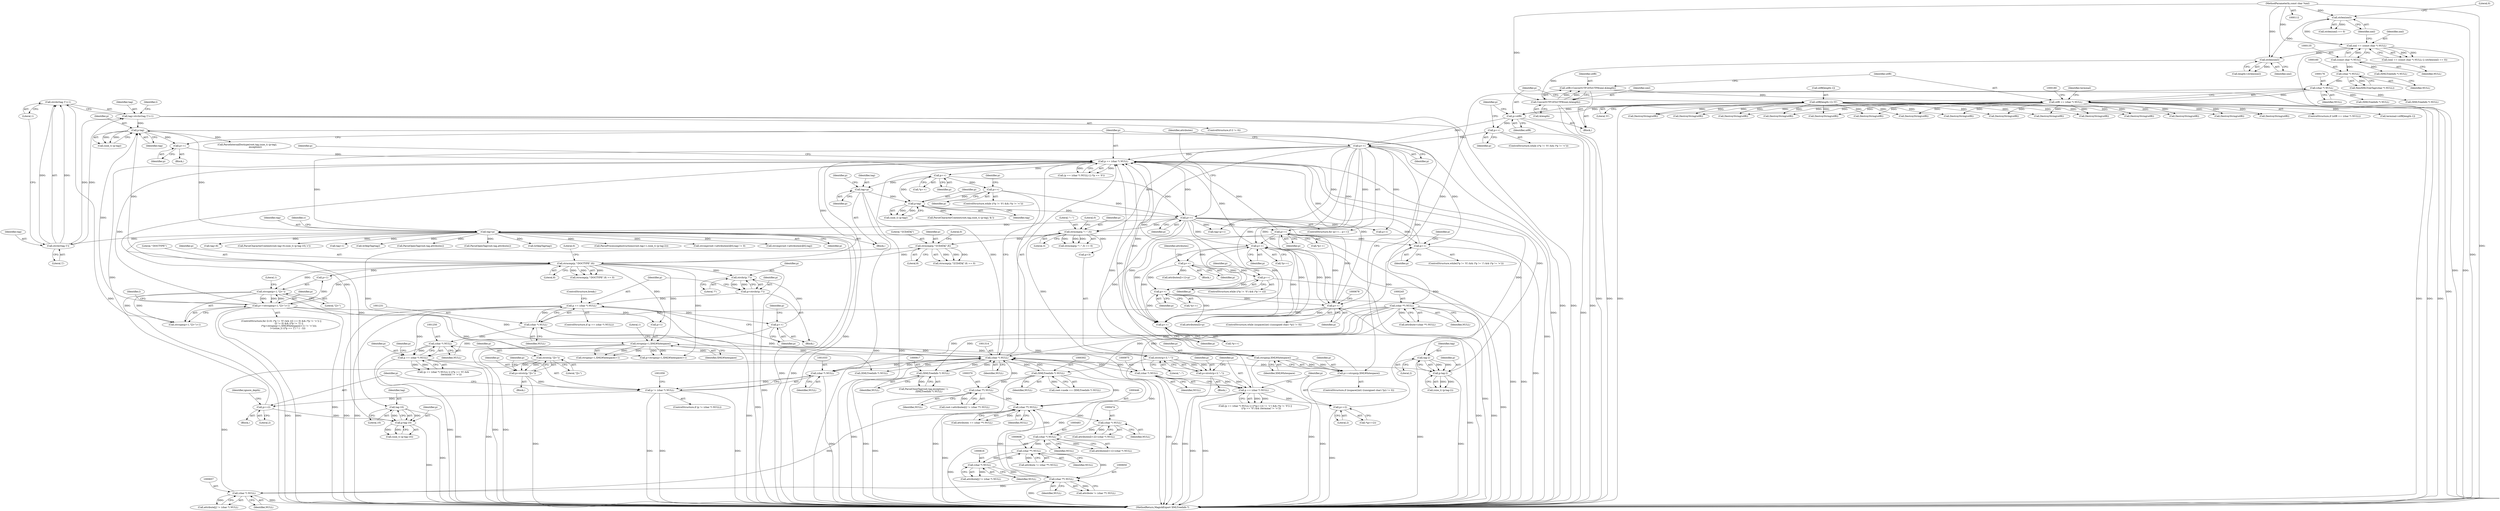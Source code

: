 digraph "0_ImageMagick_fc6080f1321fd21e86ef916195cc110b05d9effb_0@API" {
"1001176" [label="(Call,strchr(tag,'[')+1)"];
"1001177" [label="(Call,strchr(tag,'['))"];
"1000264" [label="(Call,tag=p)"];
"1000254" [label="(Call,p++)"];
"1000218" [label="(Call,p++)"];
"1000205" [label="(Call,p=utf8)"];
"1000198" [label="(Call,utf8[length-1]='\0')"];
"1000173" [label="(Call,utf8 == (char *) NULL)"];
"1000166" [label="(Call,utf8=ConvertUTF16ToUTF8(xml,&length))"];
"1000168" [label="(Call,ConvertUTF16ToUTF8(xml,&length))"];
"1000164" [label="(Call,strlen(xml))"];
"1000138" [label="(Call,strlen(xml))"];
"1000132" [label="(Call,xml == (const char *) NULL)"];
"1000113" [label="(MethodParameterIn,const char *xml)"];
"1000134" [label="(Call,(const char *) NULL)"];
"1000175" [label="(Call,(char *) NULL)"];
"1000159" [label="(Call,(char *) NULL)"];
"1000256" [label="(Call,p++)"];
"1001350" [label="(Call,p++)"];
"1001323" [label="(Call,p++)"];
"1001311" [label="(Call,p == (char *) NULL)"];
"1000713" [label="(Call,p++)"];
"1000559" [label="(Call,p++)"];
"1000550" [label="(Call,p++)"];
"1000531" [label="(Call,p++)"];
"1000515" [label="(Call,p++)"];
"1000684" [label="(Call,p++)"];
"1000334" [label="(Call,p++)"];
"1000703" [label="(Call,p++)"];
"1001134" [label="(Call,p+=strcspn(p+1,\"[]>\")+1)"];
"1001137" [label="(Call,strcspn(p+1,\"[]>\"))"];
"1001078" [label="(Call,strncmp(p,\"!DOCTYPE\",8))"];
"1001018" [label="(Call,strncmp(p,\"![CDATA[\",8))"];
"1000957" [label="(Call,strncmp(p,\"!--\",3))"];
"1000949" [label="(Call,p+=strspn(p,XMLWhitespace))"];
"1000951" [label="(Call,strspn(p,XMLWhitespace))"];
"1001116" [label="(Call,strspn(p+1,XMLWhitespace))"];
"1000972" [label="(Call,p == (char *) NULL)"];
"1000963" [label="(Call,p=strstr(p+3,\"--\"))"];
"1000965" [label="(Call,strstr(p+3,\"--\"))"];
"1000974" [label="(Call,(char *) NULL)"];
"1001313" [label="(Call,(char *) NULL)"];
"1001249" [label="(Call,(char *) NULL)"];
"1001230" [label="(Call,(char *) NULL)"];
"1000244" [label="(Call,(char **) NULL)"];
"1000649" [label="(Call,(char **) NULL)"];
"1000615" [label="(Call,(char *) NULL)"];
"1000607" [label="(Call,(char **) NULL)"];
"1000482" [label="(Call,(char *) NULL)"];
"1000473" [label="(Call,(char *) NULL)"];
"1000445" [label="(Call,(char **) NULL)"];
"1000301" [label="(Call,(XMLTreeInfo *) NULL)"];
"1000656" [label="(Call,(char *) NULL)"];
"1000369" [label="(Call,(char **) NULL)"];
"1000916" [label="(Call,(XMLTreeInfo *) NULL)"];
"1001032" [label="(Call,(char *) NULL)"];
"1001036" [label="(Call,p+=2)"];
"1001030" [label="(Call,p != (char *) NULL)"];
"1001024" [label="(Call,p=strstr(p,\"]]>\"))"];
"1001026" [label="(Call,strstr(p,\"]]>\"))"];
"1001211" [label="(Call,p++)"];
"1001193" [label="(Call,p-tag)"];
"1001174" [label="(Call,tag=strchr(tag,'[')+1)"];
"1001050" [label="(Call,p-tag-10)"];
"1001052" [label="(Call,tag-10)"];
"1000981" [label="(Call,p+=2)"];
"1001285" [label="(Call,p-tag-2)"];
"1001247" [label="(Call,p == (char *) NULL)"];
"1001228" [label="(Call,p == (char *) NULL)"];
"1001222" [label="(Call,p=strchr(p,'?'))"];
"1001224" [label="(Call,strchr(p,'?'))"];
"1001234" [label="(Call,p++)"];
"1001287" [label="(Call,tag-2)"];
"1001367" [label="(Call,p-tag)"];
"1001326" [label="(Call,tag=p)"];
"1001232" [label="(Identifier,NULL)"];
"1000611" [label="(Call,attribute[j] != (char *) NULL)"];
"1000922" [label="(Call,DestroyString(utf8))"];
"1000656" [label="(Call,(char *) NULL)"];
"1000473" [label="(Call,(char *) NULL)"];
"1000605" [label="(Call,attribute != (char **) NULL)"];
"1000188" [label="(Call,(XMLTreeInfo *) NULL)"];
"1001116" [label="(Call,strspn(p+1,XMLWhitespace))"];
"1001141" [label="(Literal,\"[]>\")"];
"1000192" [label="(Identifier,terminal)"];
"1001251" [label="(Identifier,NULL)"];
"1001115" [label="(Call,strspn(p+1,XMLWhitespace)+1)"];
"1001289" [label="(Literal,2)"];
"1000303" [label="(Identifier,NULL)"];
"1001176" [label="(Call,strchr(tag,'[')+1)"];
"1000373" [label="(Call,strcmp(root->attributes[i][0],tag))"];
"1000266" [label="(Identifier,p)"];
"1000544" [label="(Identifier,p)"];
"1000532" [label="(Identifier,p)"];
"1000371" [label="(Identifier,NULL)"];
"1000205" [label="(Call,p=utf8)"];
"1000953" [label="(Identifier,XMLWhitespace)"];
"1001226" [label="(Literal,'?')"];
"1000219" [label="(Identifier,p)"];
"1001024" [label="(Call,p=strstr(p,\"]]>\"))"];
"1000199" [label="(Call,utf8[length-1])"];
"1000443" [label="(Call,attributes == (char **) NULL)"];
"1001283" [label="(Call,(size_t) (p-tag-2))"];
"1001286" [label="(Identifier,p)"];
"1001223" [label="(Identifier,p)"];
"1000369" [label="(Call,(char **) NULL)"];
"1001045" [label="(Call,tag+8)"];
"1000535" [label="(Identifier,attributes)"];
"1000445" [label="(Call,(char **) NULL)"];
"1001078" [label="(Call,strncmp(p,\"!DOCTYPE\",8))"];
"1000257" [label="(Identifier,p)"];
"1001365" [label="(Call,(size_t) (p-tag))"];
"1001037" [label="(Identifier,p)"];
"1000208" [label="(ControlStructure,while ((*p != '\0') && (*p != '<')))"];
"1000963" [label="(Call,p=strstr(p+3,\"--\"))"];
"1001026" [label="(Call,strstr(p,\"]]>\"))"];
"1000939" [label="(ControlStructure,if (isspace((int) ((unsigned char) *p)) != 0))"];
"1000133" [label="(Identifier,xml)"];
"1000134" [label="(Call,(const char *) NULL)"];
"1000166" [label="(Call,utf8=ConvertUTF16ToUTF8(xml,&length))"];
"1000712" [label="(Call,*p++)"];
"1000140" [label="(Literal,0)"];
"1000684" [label="(Call,p++)"];
"1000865" [label="(Call,tag=p+1)"];
"1000971" [label="(Call,(p == (char *) NULL) || ((*(p+=2) != '>') && (*p != '\0')) ||\n                ((*p == '\0') && (terminal != '>')))"];
"1001340" [label="(ControlStructure,while ((*p != '\0') && (*p != '<')))"];
"1000363" [label="(Call,root->attributes[i] != (char **) NULL)"];
"1000172" [label="(ControlStructure,if (utf8 == (char *) NULL))"];
"1000560" [label="(Identifier,p)"];
"1000980" [label="(Call,*(p+=2))"];
"1001229" [label="(Identifier,p)"];
"1000516" [label="(Identifier,p)"];
"1001315" [label="(Identifier,NULL)"];
"1000256" [label="(Call,p++)"];
"1000974" [label="(Call,(char *) NULL)"];
"1001032" [label="(Call,(char *) NULL)"];
"1000911" [label="(Call,ParseCloseTag(root,tag,exception) !=\n              (XMLTreeInfo *) NULL)"];
"1001328" [label="(Identifier,p)"];
"1001255" [label="(Identifier,p)"];
"1000692" [label="(Identifier,p)"];
"1001239" [label="(Identifier,p)"];
"1000714" [label="(Identifier,p)"];
"1001080" [label="(Literal,\"!DOCTYPE\")"];
"1000981" [label="(Call,p+=2)"];
"1001185" [label="(Block,)"];
"1000514" [label="(Call,*p++)"];
"1001247" [label="(Call,p == (char *) NULL)"];
"1000132" [label="(Call,xml == (const char *) NULL)"];
"1000916" [label="(Call,(XMLTreeInfo *) NULL)"];
"1000674" [label="(ControlStructure,while (isspace((int) ((unsigned char) *p)) != 0))"];
"1001048" [label="(Call,(size_t) (p-tag-10))"];
"1000559" [label="(Call,p++)"];
"1001362" [label="(Call,ParseCharacterContent(root,tag,(size_t) (p-tag),'&'))"];
"1001287" [label="(Call,tag-2)"];
"1000131" [label="(Call,(xml == (const char *) NULL) || (strlen(xml) == 0))"];
"1000950" [label="(Identifier,p)"];
"1001022" [label="(Literal,0)"];
"1001310" [label="(Call,(p == (char *) NULL) || (*p == '\0'))"];
"1001043" [label="(Call,ParseCharacterContent(root,tag+8,(size_t) (p-tag-10),'c'))"];
"1000258" [label="(Block,)"];
"1001081" [label="(Literal,8)"];
"1001135" [label="(Identifier,p)"];
"1001035" [label="(Block,)"];
"1001034" [label="(Identifier,NULL)"];
"1001369" [label="(Identifier,tag)"];
"1001136" [label="(Call,strcspn(p+1,\"[]>\")+1)"];
"1001029" [label="(ControlStructure,if (p != (char *) NULL))"];
"1001194" [label="(Identifier,p)"];
"1000239" [label="(Call,(XMLTreeInfo *) NULL)"];
"1000151" [label="(Call,(XMLTreeInfo *) NULL)"];
"1001020" [label="(Literal,\"![CDATA[\")"];
"1000658" [label="(Identifier,NULL)"];
"1001246" [label="(Call,(p == (char *) NULL) || ((*p == '\0') &&\n                      (terminal != '>')))"];
"1000255" [label="(Identifier,p)"];
"1000335" [label="(Identifier,p)"];
"1001313" [label="(Call,(char *) NULL)"];
"1000333" [label="(Call,*p++)"];
"1001368" [label="(Identifier,p)"];
"1001221" [label="(Block,)"];
"1000960" [label="(Literal,3)"];
"1001225" [label="(Identifier,p)"];
"1000962" [label="(Block,)"];
"1000982" [label="(Identifier,p)"];
"1000246" [label="(Identifier,NULL)"];
"1000113" [label="(MethodParameterIn,const char *xml)"];
"1001031" [label="(Identifier,p)"];
"1001120" [label="(Identifier,XMLWhitespace)"];
"1001280" [label="(Call,tag+1)"];
"1001036" [label="(Call,p+=2)"];
"1000137" [label="(Call,strlen(xml) == 0)"];
"1001018" [label="(Call,strncmp(p,\"![CDATA[\",8))"];
"1001193" [label="(Call,p-tag)"];
"1000162" [label="(Call,length=strlen(xml))"];
"1001117" [label="(Call,p+1)"];
"1000754" [label="(Call,DestroyString(utf8))"];
"1001249" [label="(Call,(char *) NULL)"];
"1000204" [label="(Literal,'\0')"];
"1000609" [label="(Identifier,NULL)"];
"1000165" [label="(Identifier,xml)"];
"1001285" [label="(Call,p-tag-2)"];
"1001224" [label="(Call,strchr(p,'?'))"];
"1000812" [label="(Call,IsSkipTag(tag))"];
"1000959" [label="(Literal,\"!--\")"];
"1000164" [label="(Call,strlen(xml))"];
"1000964" [label="(Identifier,p)"];
"1000983" [label="(Literal,2)"];
"1001204" [label="(Call,DestroyString(utf8))"];
"1000533" [label="(Call,attributes[l+1]=p)"];
"1001177" [label="(Call,strchr(tag,'['))"];
"1000952" [label="(Identifier,p)"];
"1000851" [label="(Call,DestroyString(utf8))"];
"1000177" [label="(Identifier,NULL)"];
"1001050" [label="(Call,p-tag-10)"];
"1000242" [label="(Call,attribute=(char **) NULL)"];
"1000515" [label="(Call,p++)"];
"1000244" [label="(Call,(char **) NULL)"];
"1000168" [label="(Call,ConvertUTF16ToUTF8(xml,&length))"];
"1001113" [label="(Call,p+strspn(p+1,XMLWhitespace)+1)"];
"1001387" [label="(Call,(XMLTreeInfo *) NULL)"];
"1001380" [label="(Call,DestroyString(utf8))"];
"1000704" [label="(Identifier,p)"];
"1001027" [label="(Identifier,p)"];
"1001019" [label="(Identifier,p)"];
"1000254" [label="(Call,p++)"];
"1000170" [label="(Call,&length)"];
"1001079" [label="(Identifier,p)"];
"1000550" [label="(Call,p++)"];
"1000301" [label="(Call,(XMLTreeInfo *) NULL)"];
"1001228" [label="(Call,p == (char *) NULL)"];
"1000815" [label="(Call,ParseOpenTag(root,tag,attributes))"];
"1000966" [label="(Call,p+3)"];
"1001288" [label="(Identifier,tag)"];
"1000174" [label="(Identifier,utf8)"];
"1000530" [label="(Block,)"];
"1001052" [label="(Call,tag-10)"];
"1000158" [label="(Call,NewXMLTreeTag((char *) NULL))"];
"1001271" [label="(Call,DestroyString(utf8))"];
"1000540" [label="(ControlStructure,while ((*p != '\0') && (*p != c)))"];
"1000482" [label="(Call,(char *) NULL)"];
"1000617" [label="(Identifier,NULL)"];
"1001170" [label="(ControlStructure,if (l != 0))"];
"1001068" [label="(Call,DestroyString(utf8))"];
"1001222" [label="(Call,p=strchr(p,'?'))"];
"1000965" [label="(Call,strstr(p+3,\"--\"))"];
"1000138" [label="(Call,strlen(xml))"];
"1000961" [label="(Literal,0)"];
"1001025" [label="(Identifier,p)"];
"1000958" [label="(Identifier,p)"];
"1000951" [label="(Call,strspn(p,XMLWhitespace))"];
"1000169" [label="(Identifier,xml)"];
"1001367" [label="(Call,p-tag)"];
"1000485" [label="(Call,attributes[l]=p)"];
"1001175" [label="(Identifier,tag)"];
"1000206" [label="(Identifier,p)"];
"1000115" [label="(Block,)"];
"1000447" [label="(Identifier,NULL)"];
"1001041" [label="(Identifier,ignore_depth)"];
"1000484" [label="(Identifier,NULL)"];
"1000771" [label="(Call,ParseOpenTag(root,tag,attributes))"];
"1000918" [label="(Identifier,NULL)"];
"1000652" [label="(Call,attribute[j] != (char *) NULL)"];
"1001038" [label="(Literal,2)"];
"1000236" [label="(Call,DestroyString(utf8))"];
"1001051" [label="(Identifier,p)"];
"1000264" [label="(Call,tag=p)"];
"1001179" [label="(Literal,'[')"];
"1001211" [label="(Call,p++)"];
"1000460" [label="(Call,DestroyString(utf8))"];
"1001021" [label="(Literal,8)"];
"1000161" [label="(Identifier,NULL)"];
"1000607" [label="(Call,(char **) NULL)"];
"1001054" [label="(Literal,10)"];
"1000956" [label="(Call,strncmp(p,\"!--\",3) == 0)"];
"1001326" [label="(Call,tag=p)"];
"1000139" [label="(Identifier,xml)"];
"1000253" [label="(ControlStructure,for (p++; ; p++))"];
"1000703" [label="(Call,p++)"];
"1001311" [label="(Call,p == (char *) NULL)"];
"1001318" [label="(Identifier,p)"];
"1000767" [label="(Call,IsSkipTag(tag))"];
"1000551" [label="(Identifier,p)"];
"1000268" [label="(Identifier,c)"];
"1000167" [label="(Identifier,utf8)"];
"1000265" [label="(Identifier,tag)"];
"1000972" [label="(Call,p == (char *) NULL)"];
"1000713" [label="(Call,p++)"];
"1000475" [label="(Identifier,NULL)"];
"1000976" [label="(Identifier,NULL)"];
"1001008" [label="(Call,DestroyString(utf8))"];
"1001323" [label="(Call,p++)"];
"1001195" [label="(Identifier,tag)"];
"1001278" [label="(Call,ParseProcessingInstructions(root,tag+1,(size_t) (p-tag-2)))"];
"1000531" [label="(Call,p++)"];
"1001248" [label="(Identifier,p)"];
"1001327" [label="(Identifier,tag)"];
"1000957" [label="(Call,strncmp(p,\"!--\",3))"];
"1000467" [label="(Call,attributes[l+2]=(char *) NULL)"];
"1001344" [label="(Identifier,p)"];
"1001180" [label="(Literal,1)"];
"1000651" [label="(Identifier,NULL)"];
"1000334" [label="(Call,p++)"];
"1000136" [label="(Identifier,NULL)"];
"1001174" [label="(Call,tag=strchr(tag,'[')+1)"];
"1000688" [label="(ControlStructure,while((*p != '\0') && (*p != '/') && (*p != '>')))"];
"1001121" [label="(Literal,1)"];
"1001234" [label="(Call,p++)"];
"1000212" [label="(Identifier,p)"];
"1000649" [label="(Call,(char **) NULL)"];
"1000159" [label="(Call,(char *) NULL)"];
"1001188" [label="(Call,ParseInternalDoctype(root,tag,(size_t) (p-tag),\n                      exception))"];
"1001351" [label="(Identifier,p)"];
"1001235" [label="(Identifier,p)"];
"1000218" [label="(Call,p++)"];
"1001134" [label="(Call,p+=strcspn(p+1,\"[]>\")+1)"];
"1001324" [label="(Identifier,p)"];
"1001124" [label="(Identifier,l)"];
"1000207" [label="(Identifier,utf8)"];
"1001137" [label="(Call,strcspn(p+1,\"[]>\"))"];
"1000895" [label="(Call,DestroyString(utf8))"];
"1001077" [label="(Call,strncmp(p,\"!DOCTYPE\",8) == 0)"];
"1001302" [label="(Call,DestroyString(utf8))"];
"1001212" [label="(Identifier,p)"];
"1000685" [label="(Identifier,p)"];
"1001191" [label="(Call,(size_t) (p-tag))"];
"1000315" [label="(Call,DestroyString(utf8))"];
"1000969" [label="(Literal,\"--\")"];
"1001178" [label="(Identifier,tag)"];
"1001350" [label="(Call,p++)"];
"1001142" [label="(Literal,1)"];
"1001183" [label="(Identifier,l)"];
"1001023" [label="(Block,)"];
"1001230" [label="(Call,(char *) NULL)"];
"1001437" [label="(MethodReturn,MagickExport XMLTreeInfo *)"];
"1001333" [label="(Identifier,p)"];
"1000558" [label="(Call,*p++)"];
"1001030" [label="(Call,p != (char *) NULL)"];
"1000615" [label="(Call,(char *) NULL)"];
"1001053" [label="(Identifier,tag)"];
"1001084" [label="(ControlStructure,for (l=0; (*p != '\0') && (((l == 0) && (*p != '>')) ||\n                     ((l != 0) && ((*p != ']') ||\n                     (*(p+strspn(p+1,XMLWhitespace)+1) != '>'))));\n                  l=(ssize_t) ((*p == '[') ? 1 : l)))"];
"1001322" [label="(Call,*p++)"];
"1001028" [label="(Literal,\"]]>\")"];
"1001233" [label="(ControlStructure,break;)"];
"1001312" [label="(Identifier,p)"];
"1000173" [label="(Call,utf8 == (char *) NULL)"];
"1000973" [label="(Identifier,p)"];
"1000476" [label="(Call,attributes[l+1]=(char *) NULL)"];
"1001082" [label="(Literal,0)"];
"1000593" [label="(Call,DestroyString(utf8))"];
"1001163" [label="(Call,DestroyString(utf8))"];
"1000198" [label="(Call,utf8[length-1]='\0')"];
"1000949" [label="(Call,p+=strspn(p,XMLWhitespace))"];
"1000191" [label="(Call,terminal=utf8[length-1])"];
"1000647" [label="(Call,attribute != (char **) NULL)"];
"1001138" [label="(Call,p+1)"];
"1000297" [label="(Call,root->node == (XMLTreeInfo *) NULL)"];
"1001227" [label="(ControlStructure,if (p == (char *) NULL))"];
"1000175" [label="(Call,(char *) NULL)"];
"1000372" [label="(Call,strcmp(root->attributes[i][0],tag) != 0)"];
"1000867" [label="(Call,p+1)"];
"1000260" [label="(Identifier,attributes)"];
"1001017" [label="(Call,strncmp(p,\"![CDATA[\",8) == 0)"];
"1001176" -> "1001174"  [label="AST: "];
"1001176" -> "1001180"  [label="CFG: "];
"1001177" -> "1001176"  [label="AST: "];
"1001180" -> "1001176"  [label="AST: "];
"1001174" -> "1001176"  [label="CFG: "];
"1001176" -> "1001437"  [label="DDG: "];
"1001177" -> "1001176"  [label="DDG: "];
"1001177" -> "1001176"  [label="DDG: "];
"1001177" -> "1001179"  [label="CFG: "];
"1001178" -> "1001177"  [label="AST: "];
"1001179" -> "1001177"  [label="AST: "];
"1001180" -> "1001177"  [label="CFG: "];
"1001177" -> "1001174"  [label="DDG: "];
"1001177" -> "1001174"  [label="DDG: "];
"1000264" -> "1001177"  [label="DDG: "];
"1000264" -> "1000258"  [label="AST: "];
"1000264" -> "1000266"  [label="CFG: "];
"1000265" -> "1000264"  [label="AST: "];
"1000266" -> "1000264"  [label="AST: "];
"1000268" -> "1000264"  [label="CFG: "];
"1000264" -> "1001437"  [label="DDG: "];
"1000264" -> "1001437"  [label="DDG: "];
"1000254" -> "1000264"  [label="DDG: "];
"1000256" -> "1000264"  [label="DDG: "];
"1000264" -> "1000372"  [label="DDG: "];
"1000264" -> "1000373"  [label="DDG: "];
"1000264" -> "1000767"  [label="DDG: "];
"1000264" -> "1000771"  [label="DDG: "];
"1000264" -> "1000812"  [label="DDG: "];
"1000264" -> "1000815"  [label="DDG: "];
"1000264" -> "1001043"  [label="DDG: "];
"1000264" -> "1001045"  [label="DDG: "];
"1000264" -> "1001052"  [label="DDG: "];
"1000264" -> "1001193"  [label="DDG: "];
"1000264" -> "1001278"  [label="DDG: "];
"1000264" -> "1001280"  [label="DDG: "];
"1000264" -> "1001287"  [label="DDG: "];
"1000254" -> "1000253"  [label="AST: "];
"1000254" -> "1000255"  [label="CFG: "];
"1000255" -> "1000254"  [label="AST: "];
"1000260" -> "1000254"  [label="CFG: "];
"1000218" -> "1000254"  [label="DDG: "];
"1000205" -> "1000254"  [label="DDG: "];
"1000254" -> "1000334"  [label="DDG: "];
"1000254" -> "1000485"  [label="DDG: "];
"1000254" -> "1000515"  [label="DDG: "];
"1000254" -> "1000684"  [label="DDG: "];
"1000254" -> "1000703"  [label="DDG: "];
"1000254" -> "1000713"  [label="DDG: "];
"1000254" -> "1000865"  [label="DDG: "];
"1000254" -> "1000867"  [label="DDG: "];
"1000254" -> "1000951"  [label="DDG: "];
"1000254" -> "1000957"  [label="DDG: "];
"1000254" -> "1001311"  [label="DDG: "];
"1000218" -> "1000208"  [label="AST: "];
"1000218" -> "1000219"  [label="CFG: "];
"1000219" -> "1000218"  [label="AST: "];
"1000212" -> "1000218"  [label="CFG: "];
"1000218" -> "1001437"  [label="DDG: "];
"1000205" -> "1000218"  [label="DDG: "];
"1000205" -> "1000115"  [label="AST: "];
"1000205" -> "1000207"  [label="CFG: "];
"1000206" -> "1000205"  [label="AST: "];
"1000207" -> "1000205"  [label="AST: "];
"1000212" -> "1000205"  [label="CFG: "];
"1000205" -> "1001437"  [label="DDG: "];
"1000198" -> "1000205"  [label="DDG: "];
"1000173" -> "1000205"  [label="DDG: "];
"1000198" -> "1000115"  [label="AST: "];
"1000198" -> "1000204"  [label="CFG: "];
"1000199" -> "1000198"  [label="AST: "];
"1000204" -> "1000198"  [label="AST: "];
"1000206" -> "1000198"  [label="CFG: "];
"1000198" -> "1001437"  [label="DDG: "];
"1000198" -> "1000236"  [label="DDG: "];
"1000198" -> "1000315"  [label="DDG: "];
"1000198" -> "1000460"  [label="DDG: "];
"1000198" -> "1000593"  [label="DDG: "];
"1000198" -> "1000754"  [label="DDG: "];
"1000198" -> "1000851"  [label="DDG: "];
"1000198" -> "1000895"  [label="DDG: "];
"1000198" -> "1000922"  [label="DDG: "];
"1000198" -> "1001008"  [label="DDG: "];
"1000198" -> "1001068"  [label="DDG: "];
"1000198" -> "1001163"  [label="DDG: "];
"1000198" -> "1001204"  [label="DDG: "];
"1000198" -> "1001271"  [label="DDG: "];
"1000198" -> "1001302"  [label="DDG: "];
"1000198" -> "1001380"  [label="DDG: "];
"1000173" -> "1000172"  [label="AST: "];
"1000173" -> "1000175"  [label="CFG: "];
"1000174" -> "1000173"  [label="AST: "];
"1000175" -> "1000173"  [label="AST: "];
"1000180" -> "1000173"  [label="CFG: "];
"1000192" -> "1000173"  [label="CFG: "];
"1000173" -> "1001437"  [label="DDG: "];
"1000173" -> "1001437"  [label="DDG: "];
"1000173" -> "1001437"  [label="DDG: "];
"1000166" -> "1000173"  [label="DDG: "];
"1000175" -> "1000173"  [label="DDG: "];
"1000173" -> "1000191"  [label="DDG: "];
"1000173" -> "1000236"  [label="DDG: "];
"1000173" -> "1000315"  [label="DDG: "];
"1000173" -> "1000460"  [label="DDG: "];
"1000173" -> "1000593"  [label="DDG: "];
"1000173" -> "1000754"  [label="DDG: "];
"1000173" -> "1000851"  [label="DDG: "];
"1000173" -> "1000895"  [label="DDG: "];
"1000173" -> "1000922"  [label="DDG: "];
"1000173" -> "1001008"  [label="DDG: "];
"1000173" -> "1001068"  [label="DDG: "];
"1000173" -> "1001163"  [label="DDG: "];
"1000173" -> "1001204"  [label="DDG: "];
"1000173" -> "1001271"  [label="DDG: "];
"1000173" -> "1001302"  [label="DDG: "];
"1000173" -> "1001380"  [label="DDG: "];
"1000166" -> "1000115"  [label="AST: "];
"1000166" -> "1000168"  [label="CFG: "];
"1000167" -> "1000166"  [label="AST: "];
"1000168" -> "1000166"  [label="AST: "];
"1000174" -> "1000166"  [label="CFG: "];
"1000166" -> "1001437"  [label="DDG: "];
"1000168" -> "1000166"  [label="DDG: "];
"1000168" -> "1000166"  [label="DDG: "];
"1000168" -> "1000170"  [label="CFG: "];
"1000169" -> "1000168"  [label="AST: "];
"1000170" -> "1000168"  [label="AST: "];
"1000168" -> "1001437"  [label="DDG: "];
"1000168" -> "1001437"  [label="DDG: "];
"1000164" -> "1000168"  [label="DDG: "];
"1000113" -> "1000168"  [label="DDG: "];
"1000164" -> "1000162"  [label="AST: "];
"1000164" -> "1000165"  [label="CFG: "];
"1000165" -> "1000164"  [label="AST: "];
"1000162" -> "1000164"  [label="CFG: "];
"1000164" -> "1000162"  [label="DDG: "];
"1000138" -> "1000164"  [label="DDG: "];
"1000132" -> "1000164"  [label="DDG: "];
"1000113" -> "1000164"  [label="DDG: "];
"1000138" -> "1000137"  [label="AST: "];
"1000138" -> "1000139"  [label="CFG: "];
"1000139" -> "1000138"  [label="AST: "];
"1000140" -> "1000138"  [label="CFG: "];
"1000138" -> "1001437"  [label="DDG: "];
"1000138" -> "1000137"  [label="DDG: "];
"1000132" -> "1000138"  [label="DDG: "];
"1000113" -> "1000138"  [label="DDG: "];
"1000132" -> "1000131"  [label="AST: "];
"1000132" -> "1000134"  [label="CFG: "];
"1000133" -> "1000132"  [label="AST: "];
"1000134" -> "1000132"  [label="AST: "];
"1000139" -> "1000132"  [label="CFG: "];
"1000131" -> "1000132"  [label="CFG: "];
"1000132" -> "1001437"  [label="DDG: "];
"1000132" -> "1001437"  [label="DDG: "];
"1000132" -> "1000131"  [label="DDG: "];
"1000132" -> "1000131"  [label="DDG: "];
"1000113" -> "1000132"  [label="DDG: "];
"1000134" -> "1000132"  [label="DDG: "];
"1000113" -> "1000112"  [label="AST: "];
"1000113" -> "1001437"  [label="DDG: "];
"1000134" -> "1000136"  [label="CFG: "];
"1000135" -> "1000134"  [label="AST: "];
"1000136" -> "1000134"  [label="AST: "];
"1000134" -> "1000151"  [label="DDG: "];
"1000134" -> "1000159"  [label="DDG: "];
"1000175" -> "1000177"  [label="CFG: "];
"1000176" -> "1000175"  [label="AST: "];
"1000177" -> "1000175"  [label="AST: "];
"1000159" -> "1000175"  [label="DDG: "];
"1000175" -> "1000188"  [label="DDG: "];
"1000175" -> "1000239"  [label="DDG: "];
"1000175" -> "1000244"  [label="DDG: "];
"1000159" -> "1000158"  [label="AST: "];
"1000159" -> "1000161"  [label="CFG: "];
"1000160" -> "1000159"  [label="AST: "];
"1000161" -> "1000159"  [label="AST: "];
"1000158" -> "1000159"  [label="CFG: "];
"1000159" -> "1000158"  [label="DDG: "];
"1000256" -> "1000253"  [label="AST: "];
"1000256" -> "1000257"  [label="CFG: "];
"1000257" -> "1000256"  [label="AST: "];
"1000260" -> "1000256"  [label="CFG: "];
"1001350" -> "1000256"  [label="DDG: "];
"1001367" -> "1000256"  [label="DDG: "];
"1001323" -> "1000256"  [label="DDG: "];
"1000256" -> "1000334"  [label="DDG: "];
"1000256" -> "1000485"  [label="DDG: "];
"1000256" -> "1000515"  [label="DDG: "];
"1000256" -> "1000684"  [label="DDG: "];
"1000256" -> "1000703"  [label="DDG: "];
"1000256" -> "1000713"  [label="DDG: "];
"1000256" -> "1000865"  [label="DDG: "];
"1000256" -> "1000867"  [label="DDG: "];
"1000256" -> "1000951"  [label="DDG: "];
"1000256" -> "1000957"  [label="DDG: "];
"1000256" -> "1001311"  [label="DDG: "];
"1001350" -> "1001340"  [label="AST: "];
"1001350" -> "1001351"  [label="CFG: "];
"1001351" -> "1001350"  [label="AST: "];
"1001344" -> "1001350"  [label="CFG: "];
"1001350" -> "1001437"  [label="DDG: "];
"1001323" -> "1001350"  [label="DDG: "];
"1001350" -> "1001367"  [label="DDG: "];
"1001323" -> "1001322"  [label="AST: "];
"1001323" -> "1001324"  [label="CFG: "];
"1001324" -> "1001323"  [label="AST: "];
"1001322" -> "1001323"  [label="CFG: "];
"1001311" -> "1001323"  [label="DDG: "];
"1001323" -> "1001326"  [label="DDG: "];
"1001323" -> "1001367"  [label="DDG: "];
"1001311" -> "1001310"  [label="AST: "];
"1001311" -> "1001313"  [label="CFG: "];
"1001312" -> "1001311"  [label="AST: "];
"1001313" -> "1001311"  [label="AST: "];
"1001318" -> "1001311"  [label="CFG: "];
"1001310" -> "1001311"  [label="CFG: "];
"1001311" -> "1001437"  [label="DDG: "];
"1001311" -> "1001437"  [label="DDG: "];
"1001311" -> "1001310"  [label="DDG: "];
"1001311" -> "1001310"  [label="DDG: "];
"1000713" -> "1001311"  [label="DDG: "];
"1001134" -> "1001311"  [label="DDG: "];
"1000949" -> "1001311"  [label="DDG: "];
"1000515" -> "1001311"  [label="DDG: "];
"1000972" -> "1001311"  [label="DDG: "];
"1001036" -> "1001311"  [label="DDG: "];
"1001211" -> "1001311"  [label="DDG: "];
"1001078" -> "1001311"  [label="DDG: "];
"1000703" -> "1001311"  [label="DDG: "];
"1000334" -> "1001311"  [label="DDG: "];
"1001050" -> "1001311"  [label="DDG: "];
"1000559" -> "1001311"  [label="DDG: "];
"1000981" -> "1001311"  [label="DDG: "];
"1000684" -> "1001311"  [label="DDG: "];
"1001285" -> "1001311"  [label="DDG: "];
"1001313" -> "1001311"  [label="DDG: "];
"1000713" -> "1000712"  [label="AST: "];
"1000713" -> "1000714"  [label="CFG: "];
"1000714" -> "1000713"  [label="AST: "];
"1000712" -> "1000713"  [label="CFG: "];
"1000713" -> "1001437"  [label="DDG: "];
"1000559" -> "1000713"  [label="DDG: "];
"1000684" -> "1000713"  [label="DDG: "];
"1000515" -> "1000713"  [label="DDG: "];
"1000703" -> "1000713"  [label="DDG: "];
"1000334" -> "1000713"  [label="DDG: "];
"1000559" -> "1000558"  [label="AST: "];
"1000559" -> "1000560"  [label="CFG: "];
"1000560" -> "1000559"  [label="AST: "];
"1000558" -> "1000559"  [label="CFG: "];
"1000559" -> "1001437"  [label="DDG: "];
"1000559" -> "1000485"  [label="DDG: "];
"1000559" -> "1000515"  [label="DDG: "];
"1000550" -> "1000559"  [label="DDG: "];
"1000531" -> "1000559"  [label="DDG: "];
"1000559" -> "1000684"  [label="DDG: "];
"1000550" -> "1000540"  [label="AST: "];
"1000550" -> "1000551"  [label="CFG: "];
"1000551" -> "1000550"  [label="AST: "];
"1000544" -> "1000550"  [label="CFG: "];
"1000550" -> "1001437"  [label="DDG: "];
"1000531" -> "1000550"  [label="DDG: "];
"1000531" -> "1000530"  [label="AST: "];
"1000531" -> "1000532"  [label="CFG: "];
"1000532" -> "1000531"  [label="AST: "];
"1000535" -> "1000531"  [label="CFG: "];
"1000515" -> "1000531"  [label="DDG: "];
"1000531" -> "1000533"  [label="DDG: "];
"1000515" -> "1000514"  [label="AST: "];
"1000515" -> "1000516"  [label="CFG: "];
"1000516" -> "1000515"  [label="AST: "];
"1000514" -> "1000515"  [label="CFG: "];
"1000515" -> "1001437"  [label="DDG: "];
"1000515" -> "1000485"  [label="DDG: "];
"1000684" -> "1000515"  [label="DDG: "];
"1000334" -> "1000515"  [label="DDG: "];
"1000515" -> "1000684"  [label="DDG: "];
"1000684" -> "1000674"  [label="AST: "];
"1000684" -> "1000685"  [label="CFG: "];
"1000685" -> "1000684"  [label="AST: "];
"1000678" -> "1000684"  [label="CFG: "];
"1000684" -> "1001437"  [label="DDG: "];
"1000684" -> "1000485"  [label="DDG: "];
"1000334" -> "1000684"  [label="DDG: "];
"1000334" -> "1000333"  [label="AST: "];
"1000334" -> "1000335"  [label="CFG: "];
"1000335" -> "1000334"  [label="AST: "];
"1000333" -> "1000334"  [label="CFG: "];
"1000334" -> "1001437"  [label="DDG: "];
"1000334" -> "1000485"  [label="DDG: "];
"1000334" -> "1000703"  [label="DDG: "];
"1000703" -> "1000688"  [label="AST: "];
"1000703" -> "1000704"  [label="CFG: "];
"1000704" -> "1000703"  [label="AST: "];
"1000692" -> "1000703"  [label="CFG: "];
"1000703" -> "1001437"  [label="DDG: "];
"1001134" -> "1001084"  [label="AST: "];
"1001134" -> "1001136"  [label="CFG: "];
"1001135" -> "1001134"  [label="AST: "];
"1001136" -> "1001134"  [label="AST: "];
"1001124" -> "1001134"  [label="CFG: "];
"1001134" -> "1001437"  [label="DDG: "];
"1001134" -> "1001437"  [label="DDG: "];
"1001134" -> "1001113"  [label="DDG: "];
"1001134" -> "1001116"  [label="DDG: "];
"1001134" -> "1001117"  [label="DDG: "];
"1001137" -> "1001134"  [label="DDG: "];
"1001137" -> "1001134"  [label="DDG: "];
"1001078" -> "1001134"  [label="DDG: "];
"1001134" -> "1001137"  [label="DDG: "];
"1001134" -> "1001138"  [label="DDG: "];
"1001134" -> "1001193"  [label="DDG: "];
"1001137" -> "1001136"  [label="AST: "];
"1001137" -> "1001141"  [label="CFG: "];
"1001138" -> "1001137"  [label="AST: "];
"1001141" -> "1001137"  [label="AST: "];
"1001142" -> "1001137"  [label="CFG: "];
"1001137" -> "1001437"  [label="DDG: "];
"1001137" -> "1001136"  [label="DDG: "];
"1001137" -> "1001136"  [label="DDG: "];
"1001078" -> "1001137"  [label="DDG: "];
"1001078" -> "1001077"  [label="AST: "];
"1001078" -> "1001081"  [label="CFG: "];
"1001079" -> "1001078"  [label="AST: "];
"1001080" -> "1001078"  [label="AST: "];
"1001081" -> "1001078"  [label="AST: "];
"1001082" -> "1001078"  [label="CFG: "];
"1001078" -> "1001437"  [label="DDG: "];
"1001078" -> "1001077"  [label="DDG: "];
"1001078" -> "1001077"  [label="DDG: "];
"1001078" -> "1001077"  [label="DDG: "];
"1001018" -> "1001078"  [label="DDG: "];
"1001078" -> "1001113"  [label="DDG: "];
"1001078" -> "1001116"  [label="DDG: "];
"1001078" -> "1001117"  [label="DDG: "];
"1001078" -> "1001138"  [label="DDG: "];
"1001078" -> "1001193"  [label="DDG: "];
"1001078" -> "1001224"  [label="DDG: "];
"1001018" -> "1001017"  [label="AST: "];
"1001018" -> "1001021"  [label="CFG: "];
"1001019" -> "1001018"  [label="AST: "];
"1001020" -> "1001018"  [label="AST: "];
"1001021" -> "1001018"  [label="AST: "];
"1001022" -> "1001018"  [label="CFG: "];
"1001018" -> "1001017"  [label="DDG: "];
"1001018" -> "1001017"  [label="DDG: "];
"1001018" -> "1001017"  [label="DDG: "];
"1000957" -> "1001018"  [label="DDG: "];
"1001018" -> "1001026"  [label="DDG: "];
"1000957" -> "1000956"  [label="AST: "];
"1000957" -> "1000960"  [label="CFG: "];
"1000958" -> "1000957"  [label="AST: "];
"1000959" -> "1000957"  [label="AST: "];
"1000960" -> "1000957"  [label="AST: "];
"1000961" -> "1000957"  [label="CFG: "];
"1000957" -> "1000956"  [label="DDG: "];
"1000957" -> "1000956"  [label="DDG: "];
"1000957" -> "1000956"  [label="DDG: "];
"1000957" -> "1000965"  [label="DDG: "];
"1000957" -> "1000966"  [label="DDG: "];
"1000949" -> "1000939"  [label="AST: "];
"1000949" -> "1000951"  [label="CFG: "];
"1000950" -> "1000949"  [label="AST: "];
"1000951" -> "1000949"  [label="AST: "];
"1001312" -> "1000949"  [label="CFG: "];
"1000949" -> "1001437"  [label="DDG: "];
"1000951" -> "1000949"  [label="DDG: "];
"1000951" -> "1000949"  [label="DDG: "];
"1000951" -> "1000953"  [label="CFG: "];
"1000952" -> "1000951"  [label="AST: "];
"1000953" -> "1000951"  [label="AST: "];
"1000951" -> "1001437"  [label="DDG: "];
"1001116" -> "1000951"  [label="DDG: "];
"1000951" -> "1001116"  [label="DDG: "];
"1001116" -> "1001115"  [label="AST: "];
"1001116" -> "1001120"  [label="CFG: "];
"1001117" -> "1001116"  [label="AST: "];
"1001120" -> "1001116"  [label="AST: "];
"1001121" -> "1001116"  [label="CFG: "];
"1001116" -> "1001437"  [label="DDG: "];
"1001116" -> "1001437"  [label="DDG: "];
"1001116" -> "1001113"  [label="DDG: "];
"1001116" -> "1001113"  [label="DDG: "];
"1001116" -> "1001115"  [label="DDG: "];
"1001116" -> "1001115"  [label="DDG: "];
"1000972" -> "1000971"  [label="AST: "];
"1000972" -> "1000974"  [label="CFG: "];
"1000973" -> "1000972"  [label="AST: "];
"1000974" -> "1000972"  [label="AST: "];
"1000982" -> "1000972"  [label="CFG: "];
"1000971" -> "1000972"  [label="CFG: "];
"1000972" -> "1001437"  [label="DDG: "];
"1000972" -> "1001437"  [label="DDG: "];
"1000972" -> "1000971"  [label="DDG: "];
"1000972" -> "1000971"  [label="DDG: "];
"1000963" -> "1000972"  [label="DDG: "];
"1000974" -> "1000972"  [label="DDG: "];
"1000972" -> "1000981"  [label="DDG: "];
"1000963" -> "1000962"  [label="AST: "];
"1000963" -> "1000965"  [label="CFG: "];
"1000964" -> "1000963"  [label="AST: "];
"1000965" -> "1000963"  [label="AST: "];
"1000973" -> "1000963"  [label="CFG: "];
"1000963" -> "1001437"  [label="DDG: "];
"1000965" -> "1000963"  [label="DDG: "];
"1000965" -> "1000963"  [label="DDG: "];
"1000965" -> "1000969"  [label="CFG: "];
"1000966" -> "1000965"  [label="AST: "];
"1000969" -> "1000965"  [label="AST: "];
"1000965" -> "1001437"  [label="DDG: "];
"1000974" -> "1000976"  [label="CFG: "];
"1000975" -> "1000974"  [label="AST: "];
"1000976" -> "1000974"  [label="AST: "];
"1000974" -> "1001437"  [label="DDG: "];
"1001313" -> "1000974"  [label="DDG: "];
"1000244" -> "1000974"  [label="DDG: "];
"1000974" -> "1001313"  [label="DDG: "];
"1001313" -> "1001315"  [label="CFG: "];
"1001314" -> "1001313"  [label="AST: "];
"1001315" -> "1001313"  [label="AST: "];
"1001313" -> "1001437"  [label="DDG: "];
"1001313" -> "1000301"  [label="DDG: "];
"1001313" -> "1000916"  [label="DDG: "];
"1001313" -> "1001032"  [label="DDG: "];
"1001313" -> "1001230"  [label="DDG: "];
"1001249" -> "1001313"  [label="DDG: "];
"1000649" -> "1001313"  [label="DDG: "];
"1000916" -> "1001313"  [label="DDG: "];
"1000301" -> "1001313"  [label="DDG: "];
"1000656" -> "1001313"  [label="DDG: "];
"1000244" -> "1001313"  [label="DDG: "];
"1001032" -> "1001313"  [label="DDG: "];
"1000369" -> "1001313"  [label="DDG: "];
"1000482" -> "1001313"  [label="DDG: "];
"1001313" -> "1001387"  [label="DDG: "];
"1001249" -> "1001247"  [label="AST: "];
"1001249" -> "1001251"  [label="CFG: "];
"1001250" -> "1001249"  [label="AST: "];
"1001251" -> "1001249"  [label="AST: "];
"1001247" -> "1001249"  [label="CFG: "];
"1001249" -> "1001437"  [label="DDG: "];
"1001249" -> "1001247"  [label="DDG: "];
"1001230" -> "1001249"  [label="DDG: "];
"1001230" -> "1001228"  [label="AST: "];
"1001230" -> "1001232"  [label="CFG: "];
"1001231" -> "1001230"  [label="AST: "];
"1001232" -> "1001230"  [label="AST: "];
"1001228" -> "1001230"  [label="CFG: "];
"1001230" -> "1001228"  [label="DDG: "];
"1000244" -> "1001230"  [label="DDG: "];
"1001230" -> "1001387"  [label="DDG: "];
"1000244" -> "1000242"  [label="AST: "];
"1000244" -> "1000246"  [label="CFG: "];
"1000245" -> "1000244"  [label="AST: "];
"1000246" -> "1000244"  [label="AST: "];
"1000242" -> "1000244"  [label="CFG: "];
"1000244" -> "1001437"  [label="DDG: "];
"1000244" -> "1000242"  [label="DDG: "];
"1000244" -> "1000301"  [label="DDG: "];
"1000244" -> "1000916"  [label="DDG: "];
"1000244" -> "1001032"  [label="DDG: "];
"1000649" -> "1000647"  [label="AST: "];
"1000649" -> "1000651"  [label="CFG: "];
"1000650" -> "1000649"  [label="AST: "];
"1000651" -> "1000649"  [label="AST: "];
"1000647" -> "1000649"  [label="CFG: "];
"1000649" -> "1001437"  [label="DDG: "];
"1000649" -> "1000445"  [label="DDG: "];
"1000649" -> "1000647"  [label="DDG: "];
"1000615" -> "1000649"  [label="DDG: "];
"1000607" -> "1000649"  [label="DDG: "];
"1000649" -> "1000656"  [label="DDG: "];
"1000615" -> "1000611"  [label="AST: "];
"1000615" -> "1000617"  [label="CFG: "];
"1000616" -> "1000615"  [label="AST: "];
"1000617" -> "1000615"  [label="AST: "];
"1000611" -> "1000615"  [label="CFG: "];
"1000615" -> "1000607"  [label="DDG: "];
"1000615" -> "1000611"  [label="DDG: "];
"1000607" -> "1000615"  [label="DDG: "];
"1000607" -> "1000605"  [label="AST: "];
"1000607" -> "1000609"  [label="CFG: "];
"1000608" -> "1000607"  [label="AST: "];
"1000609" -> "1000607"  [label="AST: "];
"1000605" -> "1000607"  [label="CFG: "];
"1000607" -> "1000605"  [label="DDG: "];
"1000482" -> "1000607"  [label="DDG: "];
"1000482" -> "1000476"  [label="AST: "];
"1000482" -> "1000484"  [label="CFG: "];
"1000483" -> "1000482"  [label="AST: "];
"1000484" -> "1000482"  [label="AST: "];
"1000476" -> "1000482"  [label="CFG: "];
"1000482" -> "1001437"  [label="DDG: "];
"1000482" -> "1000445"  [label="DDG: "];
"1000482" -> "1000476"  [label="DDG: "];
"1000473" -> "1000482"  [label="DDG: "];
"1000473" -> "1000467"  [label="AST: "];
"1000473" -> "1000475"  [label="CFG: "];
"1000474" -> "1000473"  [label="AST: "];
"1000475" -> "1000473"  [label="AST: "];
"1000467" -> "1000473"  [label="CFG: "];
"1000473" -> "1000467"  [label="DDG: "];
"1000445" -> "1000473"  [label="DDG: "];
"1000445" -> "1000443"  [label="AST: "];
"1000445" -> "1000447"  [label="CFG: "];
"1000446" -> "1000445"  [label="AST: "];
"1000447" -> "1000445"  [label="AST: "];
"1000443" -> "1000445"  [label="CFG: "];
"1000445" -> "1001437"  [label="DDG: "];
"1000445" -> "1000443"  [label="DDG: "];
"1000301" -> "1000445"  [label="DDG: "];
"1000656" -> "1000445"  [label="DDG: "];
"1000369" -> "1000445"  [label="DDG: "];
"1000301" -> "1000297"  [label="AST: "];
"1000301" -> "1000303"  [label="CFG: "];
"1000302" -> "1000301"  [label="AST: "];
"1000303" -> "1000301"  [label="AST: "];
"1000297" -> "1000301"  [label="CFG: "];
"1000301" -> "1001437"  [label="DDG: "];
"1000301" -> "1000297"  [label="DDG: "];
"1000301" -> "1000369"  [label="DDG: "];
"1000656" -> "1000652"  [label="AST: "];
"1000656" -> "1000658"  [label="CFG: "];
"1000657" -> "1000656"  [label="AST: "];
"1000658" -> "1000656"  [label="AST: "];
"1000652" -> "1000656"  [label="CFG: "];
"1000656" -> "1001437"  [label="DDG: "];
"1000656" -> "1000652"  [label="DDG: "];
"1000369" -> "1000363"  [label="AST: "];
"1000369" -> "1000371"  [label="CFG: "];
"1000370" -> "1000369"  [label="AST: "];
"1000371" -> "1000369"  [label="AST: "];
"1000363" -> "1000369"  [label="CFG: "];
"1000369" -> "1001437"  [label="DDG: "];
"1000369" -> "1000363"  [label="DDG: "];
"1000916" -> "1000911"  [label="AST: "];
"1000916" -> "1000918"  [label="CFG: "];
"1000917" -> "1000916"  [label="AST: "];
"1000918" -> "1000916"  [label="AST: "];
"1000911" -> "1000916"  [label="CFG: "];
"1000916" -> "1001437"  [label="DDG: "];
"1000916" -> "1000911"  [label="DDG: "];
"1001032" -> "1001030"  [label="AST: "];
"1001032" -> "1001034"  [label="CFG: "];
"1001033" -> "1001032"  [label="AST: "];
"1001034" -> "1001032"  [label="AST: "];
"1001030" -> "1001032"  [label="CFG: "];
"1001032" -> "1001437"  [label="DDG: "];
"1001032" -> "1001030"  [label="DDG: "];
"1001036" -> "1001035"  [label="AST: "];
"1001036" -> "1001038"  [label="CFG: "];
"1001037" -> "1001036"  [label="AST: "];
"1001038" -> "1001036"  [label="AST: "];
"1001041" -> "1001036"  [label="CFG: "];
"1001030" -> "1001036"  [label="DDG: "];
"1001036" -> "1001050"  [label="DDG: "];
"1001030" -> "1001029"  [label="AST: "];
"1001031" -> "1001030"  [label="AST: "];
"1001037" -> "1001030"  [label="CFG: "];
"1001059" -> "1001030"  [label="CFG: "];
"1001030" -> "1001437"  [label="DDG: "];
"1001030" -> "1001437"  [label="DDG: "];
"1001030" -> "1001437"  [label="DDG: "];
"1001024" -> "1001030"  [label="DDG: "];
"1001024" -> "1001023"  [label="AST: "];
"1001024" -> "1001026"  [label="CFG: "];
"1001025" -> "1001024"  [label="AST: "];
"1001026" -> "1001024"  [label="AST: "];
"1001031" -> "1001024"  [label="CFG: "];
"1001024" -> "1001437"  [label="DDG: "];
"1001026" -> "1001024"  [label="DDG: "];
"1001026" -> "1001024"  [label="DDG: "];
"1001026" -> "1001028"  [label="CFG: "];
"1001027" -> "1001026"  [label="AST: "];
"1001028" -> "1001026"  [label="AST: "];
"1001211" -> "1001185"  [label="AST: "];
"1001211" -> "1001212"  [label="CFG: "];
"1001212" -> "1001211"  [label="AST: "];
"1001312" -> "1001211"  [label="CFG: "];
"1001193" -> "1001211"  [label="DDG: "];
"1001193" -> "1001191"  [label="AST: "];
"1001193" -> "1001195"  [label="CFG: "];
"1001194" -> "1001193"  [label="AST: "];
"1001195" -> "1001193"  [label="AST: "];
"1001191" -> "1001193"  [label="CFG: "];
"1001193" -> "1001437"  [label="DDG: "];
"1001193" -> "1001188"  [label="DDG: "];
"1001193" -> "1001191"  [label="DDG: "];
"1001193" -> "1001191"  [label="DDG: "];
"1001174" -> "1001193"  [label="DDG: "];
"1001174" -> "1001170"  [label="AST: "];
"1001175" -> "1001174"  [label="AST: "];
"1001183" -> "1001174"  [label="CFG: "];
"1001174" -> "1001437"  [label="DDG: "];
"1001174" -> "1001437"  [label="DDG: "];
"1001050" -> "1001048"  [label="AST: "];
"1001050" -> "1001052"  [label="CFG: "];
"1001051" -> "1001050"  [label="AST: "];
"1001052" -> "1001050"  [label="AST: "];
"1001048" -> "1001050"  [label="CFG: "];
"1001050" -> "1001437"  [label="DDG: "];
"1001050" -> "1001048"  [label="DDG: "];
"1001050" -> "1001048"  [label="DDG: "];
"1001052" -> "1001050"  [label="DDG: "];
"1001052" -> "1001050"  [label="DDG: "];
"1001052" -> "1001054"  [label="CFG: "];
"1001053" -> "1001052"  [label="AST: "];
"1001054" -> "1001052"  [label="AST: "];
"1001052" -> "1001437"  [label="DDG: "];
"1000981" -> "1000980"  [label="AST: "];
"1000981" -> "1000983"  [label="CFG: "];
"1000982" -> "1000981"  [label="AST: "];
"1000983" -> "1000981"  [label="AST: "];
"1000980" -> "1000981"  [label="CFG: "];
"1000981" -> "1001437"  [label="DDG: "];
"1001285" -> "1001283"  [label="AST: "];
"1001285" -> "1001287"  [label="CFG: "];
"1001286" -> "1001285"  [label="AST: "];
"1001287" -> "1001285"  [label="AST: "];
"1001283" -> "1001285"  [label="CFG: "];
"1001285" -> "1001437"  [label="DDG: "];
"1001285" -> "1001283"  [label="DDG: "];
"1001285" -> "1001283"  [label="DDG: "];
"1001247" -> "1001285"  [label="DDG: "];
"1001287" -> "1001285"  [label="DDG: "];
"1001287" -> "1001285"  [label="DDG: "];
"1001247" -> "1001246"  [label="AST: "];
"1001248" -> "1001247"  [label="AST: "];
"1001255" -> "1001247"  [label="CFG: "];
"1001246" -> "1001247"  [label="CFG: "];
"1001247" -> "1001437"  [label="DDG: "];
"1001247" -> "1001437"  [label="DDG: "];
"1001247" -> "1001246"  [label="DDG: "];
"1001247" -> "1001246"  [label="DDG: "];
"1001228" -> "1001247"  [label="DDG: "];
"1001234" -> "1001247"  [label="DDG: "];
"1001228" -> "1001227"  [label="AST: "];
"1001229" -> "1001228"  [label="AST: "];
"1001233" -> "1001228"  [label="CFG: "];
"1001235" -> "1001228"  [label="CFG: "];
"1001228" -> "1001437"  [label="DDG: "];
"1001228" -> "1001437"  [label="DDG: "];
"1001228" -> "1001437"  [label="DDG: "];
"1001222" -> "1001228"  [label="DDG: "];
"1001228" -> "1001234"  [label="DDG: "];
"1001222" -> "1001221"  [label="AST: "];
"1001222" -> "1001224"  [label="CFG: "];
"1001223" -> "1001222"  [label="AST: "];
"1001224" -> "1001222"  [label="AST: "];
"1001229" -> "1001222"  [label="CFG: "];
"1001222" -> "1001437"  [label="DDG: "];
"1001224" -> "1001222"  [label="DDG: "];
"1001224" -> "1001222"  [label="DDG: "];
"1001224" -> "1001226"  [label="CFG: "];
"1001225" -> "1001224"  [label="AST: "];
"1001226" -> "1001224"  [label="AST: "];
"1001234" -> "1001224"  [label="DDG: "];
"1001234" -> "1001221"  [label="AST: "];
"1001234" -> "1001235"  [label="CFG: "];
"1001235" -> "1001234"  [label="AST: "];
"1001239" -> "1001234"  [label="CFG: "];
"1001287" -> "1001289"  [label="CFG: "];
"1001288" -> "1001287"  [label="AST: "];
"1001289" -> "1001287"  [label="AST: "];
"1001287" -> "1001437"  [label="DDG: "];
"1001367" -> "1001365"  [label="AST: "];
"1001367" -> "1001369"  [label="CFG: "];
"1001368" -> "1001367"  [label="AST: "];
"1001369" -> "1001367"  [label="AST: "];
"1001365" -> "1001367"  [label="CFG: "];
"1001367" -> "1001362"  [label="DDG: "];
"1001367" -> "1001365"  [label="DDG: "];
"1001367" -> "1001365"  [label="DDG: "];
"1001326" -> "1001367"  [label="DDG: "];
"1001326" -> "1000258"  [label="AST: "];
"1001326" -> "1001328"  [label="CFG: "];
"1001327" -> "1001326"  [label="AST: "];
"1001328" -> "1001326"  [label="AST: "];
"1001333" -> "1001326"  [label="CFG: "];
"1001326" -> "1001437"  [label="DDG: "];
"1001326" -> "1001437"  [label="DDG: "];
}
